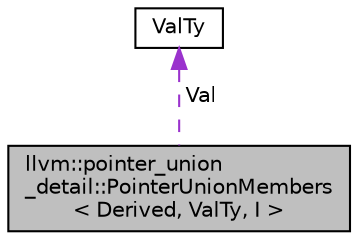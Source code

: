 digraph "llvm::pointer_union_detail::PointerUnionMembers&lt; Derived, ValTy, I &gt;"
{
 // LATEX_PDF_SIZE
  bgcolor="transparent";
  edge [fontname="Helvetica",fontsize="10",labelfontname="Helvetica",labelfontsize="10"];
  node [fontname="Helvetica",fontsize="10",shape="box"];
  Node1 [label="llvm::pointer_union\l_detail::PointerUnionMembers\l\< Derived, ValTy, I \>",height=0.2,width=0.4,color="black", fillcolor="grey75", style="filled", fontcolor="black",tooltip=" "];
  Node2 -> Node1 [dir="back",color="darkorchid3",fontsize="10",style="dashed",label=" Val" ,fontname="Helvetica"];
  Node2 [label="ValTy",height=0.2,width=0.4,color="black",tooltip=" "];
}
